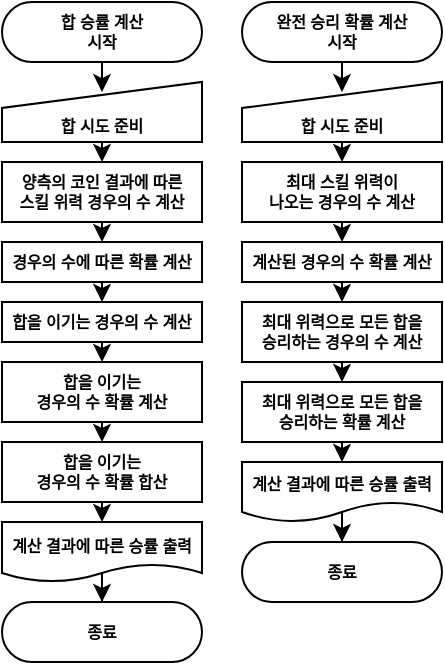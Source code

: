 <mxfile version="26.0.10">
  <diagram name="페이지-1" id="eNrt0McJQWqAFehpu5ot">
    <mxGraphModel dx="819" dy="441" grid="1" gridSize="10" guides="1" tooltips="1" connect="1" arrows="1" fold="1" page="1" pageScale="1" pageWidth="827" pageHeight="1169" math="0" shadow="0">
      <root>
        <mxCell id="0" />
        <mxCell id="1" parent="0" />
        <mxCell id="YGXb7gwdPCS-VJ9-S1vV-33" style="edgeStyle=orthogonalEdgeStyle;rounded=0;orthogonalLoop=1;jettySize=auto;html=1;exitX=0.5;exitY=1;exitDx=0;exitDy=0;entryX=0.5;entryY=0.167;entryDx=0;entryDy=0;entryPerimeter=0;" edge="1" parent="1" source="YGXb7gwdPCS-VJ9-S1vV-1" target="YGXb7gwdPCS-VJ9-S1vV-30">
          <mxGeometry relative="1" as="geometry" />
        </mxCell>
        <mxCell id="YGXb7gwdPCS-VJ9-S1vV-1" value="&lt;font&gt;&lt;b&gt;합 승률 계산&lt;/b&gt;&lt;/font&gt;&lt;div&gt;&lt;font&gt;&lt;b&gt;시작&lt;/b&gt;&lt;/font&gt;&lt;/div&gt;" style="rounded=1;whiteSpace=wrap;html=1;arcSize=50;spacing=0;align=center;fontSize=8;" vertex="1" parent="1">
          <mxGeometry x="160" y="40" width="100" height="30" as="geometry" />
        </mxCell>
        <mxCell id="YGXb7gwdPCS-VJ9-S1vV-11" style="edgeStyle=orthogonalEdgeStyle;rounded=0;orthogonalLoop=1;jettySize=auto;html=1;exitX=0.5;exitY=1;exitDx=0;exitDy=0;entryX=0.5;entryY=0;entryDx=0;entryDy=0;" edge="1" parent="1" source="YGXb7gwdPCS-VJ9-S1vV-2" target="YGXb7gwdPCS-VJ9-S1vV-3">
          <mxGeometry relative="1" as="geometry" />
        </mxCell>
        <mxCell id="YGXb7gwdPCS-VJ9-S1vV-2" value="&lt;span&gt;&lt;b&gt;양측의 코인 결과에 따른&lt;/b&gt;&lt;/span&gt;&lt;div&gt;&lt;span&gt;&lt;b&gt;스킬 위력 경우의 수 계산&lt;/b&gt;&lt;/span&gt;&lt;/div&gt;" style="rounded=1;whiteSpace=wrap;html=1;arcSize=0;spacing=0;align=center;fontSize=8;" vertex="1" parent="1">
          <mxGeometry x="160" y="120" width="100" height="30" as="geometry" />
        </mxCell>
        <mxCell id="YGXb7gwdPCS-VJ9-S1vV-12" style="edgeStyle=orthogonalEdgeStyle;rounded=0;orthogonalLoop=1;jettySize=auto;html=1;exitX=0.5;exitY=1;exitDx=0;exitDy=0;entryX=0.5;entryY=0;entryDx=0;entryDy=0;" edge="1" parent="1" source="YGXb7gwdPCS-VJ9-S1vV-3" target="YGXb7gwdPCS-VJ9-S1vV-4">
          <mxGeometry relative="1" as="geometry" />
        </mxCell>
        <mxCell id="YGXb7gwdPCS-VJ9-S1vV-3" value="&lt;span&gt;&lt;b&gt;경우의 수에 따른 확률 계산&lt;/b&gt;&lt;/span&gt;" style="rounded=1;whiteSpace=wrap;html=1;arcSize=0;spacing=0;align=center;fontSize=8;" vertex="1" parent="1">
          <mxGeometry x="160" y="160" width="100" height="20" as="geometry" />
        </mxCell>
        <mxCell id="YGXb7gwdPCS-VJ9-S1vV-13" style="edgeStyle=orthogonalEdgeStyle;rounded=0;orthogonalLoop=1;jettySize=auto;html=1;exitX=0.5;exitY=1;exitDx=0;exitDy=0;entryX=0.5;entryY=0;entryDx=0;entryDy=0;" edge="1" parent="1" source="YGXb7gwdPCS-VJ9-S1vV-4" target="YGXb7gwdPCS-VJ9-S1vV-5">
          <mxGeometry relative="1" as="geometry" />
        </mxCell>
        <mxCell id="YGXb7gwdPCS-VJ9-S1vV-4" value="&lt;span&gt;&lt;b&gt;합을 이기는 경우의 수 계산&lt;/b&gt;&lt;/span&gt;" style="rounded=1;whiteSpace=wrap;html=1;arcSize=0;spacing=0;align=center;fontSize=8;" vertex="1" parent="1">
          <mxGeometry x="160" y="190" width="100" height="20" as="geometry" />
        </mxCell>
        <mxCell id="YGXb7gwdPCS-VJ9-S1vV-14" style="edgeStyle=orthogonalEdgeStyle;rounded=0;orthogonalLoop=1;jettySize=auto;html=1;exitX=0.5;exitY=1;exitDx=0;exitDy=0;entryX=0.5;entryY=0;entryDx=0;entryDy=0;" edge="1" parent="1" source="YGXb7gwdPCS-VJ9-S1vV-5" target="YGXb7gwdPCS-VJ9-S1vV-6">
          <mxGeometry relative="1" as="geometry" />
        </mxCell>
        <mxCell id="YGXb7gwdPCS-VJ9-S1vV-5" value="&lt;span&gt;&lt;b&gt;합을 이기는&lt;/b&gt;&lt;/span&gt;&lt;div&gt;&lt;span&gt;&lt;b&gt;경우의 수 확률 계산&lt;/b&gt;&lt;/span&gt;&lt;/div&gt;" style="rounded=1;whiteSpace=wrap;html=1;arcSize=0;spacing=0;align=center;fontSize=8;" vertex="1" parent="1">
          <mxGeometry x="160" y="220" width="100" height="30" as="geometry" />
        </mxCell>
        <mxCell id="YGXb7gwdPCS-VJ9-S1vV-15" style="edgeStyle=orthogonalEdgeStyle;rounded=0;orthogonalLoop=1;jettySize=auto;html=1;exitX=0.5;exitY=1;exitDx=0;exitDy=0;entryX=0.5;entryY=0;entryDx=0;entryDy=0;" edge="1" parent="1" source="YGXb7gwdPCS-VJ9-S1vV-6" target="YGXb7gwdPCS-VJ9-S1vV-7">
          <mxGeometry relative="1" as="geometry" />
        </mxCell>
        <mxCell id="YGXb7gwdPCS-VJ9-S1vV-6" value="&lt;b&gt;합을 이기는&lt;/b&gt;&lt;div&gt;&lt;b&gt;경우의 수 확률 합산&lt;/b&gt;&lt;/div&gt;" style="rounded=1;whiteSpace=wrap;html=1;arcSize=0;spacing=0;align=center;fontSize=8;" vertex="1" parent="1">
          <mxGeometry x="160" y="260" width="100" height="30" as="geometry" />
        </mxCell>
        <mxCell id="YGXb7gwdPCS-VJ9-S1vV-16" style="edgeStyle=orthogonalEdgeStyle;rounded=0;orthogonalLoop=1;jettySize=auto;html=1;" edge="1" parent="1" source="YGXb7gwdPCS-VJ9-S1vV-7" target="YGXb7gwdPCS-VJ9-S1vV-8">
          <mxGeometry relative="1" as="geometry" />
        </mxCell>
        <mxCell id="YGXb7gwdPCS-VJ9-S1vV-7" value="&lt;span style=&quot;font-size: 8px;&quot;&gt;&lt;b&gt;계산 결과에 따른 승률 출력&lt;/b&gt;&lt;/span&gt;" style="shape=document;whiteSpace=wrap;html=1;boundedLbl=1;" vertex="1" parent="1">
          <mxGeometry x="160" y="300" width="100" height="30" as="geometry" />
        </mxCell>
        <mxCell id="YGXb7gwdPCS-VJ9-S1vV-8" value="&lt;b&gt;종료&lt;/b&gt;" style="rounded=1;whiteSpace=wrap;html=1;arcSize=50;spacing=0;align=center;fontSize=8;" vertex="1" parent="1">
          <mxGeometry x="160" y="340" width="100" height="30" as="geometry" />
        </mxCell>
        <mxCell id="YGXb7gwdPCS-VJ9-S1vV-17" value="&lt;b&gt;완전 승리 확률 계산&lt;/b&gt;&lt;div&gt;&lt;b&gt;시작&lt;/b&gt;&lt;/div&gt;" style="rounded=1;whiteSpace=wrap;html=1;arcSize=50;spacing=0;align=center;fontSize=8;" vertex="1" parent="1">
          <mxGeometry x="280" y="40" width="100" height="30" as="geometry" />
        </mxCell>
        <mxCell id="YGXb7gwdPCS-VJ9-S1vV-25" style="edgeStyle=orthogonalEdgeStyle;rounded=0;orthogonalLoop=1;jettySize=auto;html=1;exitX=0.5;exitY=1;exitDx=0;exitDy=0;entryX=0.5;entryY=0;entryDx=0;entryDy=0;" edge="1" parent="1" source="YGXb7gwdPCS-VJ9-S1vV-18" target="YGXb7gwdPCS-VJ9-S1vV-19">
          <mxGeometry relative="1" as="geometry" />
        </mxCell>
        <mxCell id="YGXb7gwdPCS-VJ9-S1vV-18" value="&lt;b&gt;최대 스킬 위력이&lt;/b&gt;&lt;div&gt;&lt;b&gt;나오는 경우의 수 계산&lt;/b&gt;&lt;/div&gt;" style="rounded=1;whiteSpace=wrap;html=1;arcSize=0;spacing=0;align=center;fontSize=8;" vertex="1" parent="1">
          <mxGeometry x="280" y="120" width="100" height="30" as="geometry" />
        </mxCell>
        <mxCell id="YGXb7gwdPCS-VJ9-S1vV-26" style="edgeStyle=orthogonalEdgeStyle;rounded=0;orthogonalLoop=1;jettySize=auto;html=1;exitX=0.5;exitY=1;exitDx=0;exitDy=0;entryX=0.5;entryY=0;entryDx=0;entryDy=0;" edge="1" parent="1" source="YGXb7gwdPCS-VJ9-S1vV-19" target="YGXb7gwdPCS-VJ9-S1vV-20">
          <mxGeometry relative="1" as="geometry" />
        </mxCell>
        <mxCell id="YGXb7gwdPCS-VJ9-S1vV-19" value="&lt;b&gt;계산된 경우의 수 확률 계산&lt;/b&gt;" style="rounded=1;whiteSpace=wrap;html=1;arcSize=0;spacing=0;align=center;fontSize=8;" vertex="1" parent="1">
          <mxGeometry x="280" y="160" width="100" height="20" as="geometry" />
        </mxCell>
        <mxCell id="YGXb7gwdPCS-VJ9-S1vV-27" style="edgeStyle=orthogonalEdgeStyle;rounded=0;orthogonalLoop=1;jettySize=auto;html=1;exitX=0.5;exitY=1;exitDx=0;exitDy=0;entryX=0.5;entryY=0;entryDx=0;entryDy=0;" edge="1" parent="1" source="YGXb7gwdPCS-VJ9-S1vV-20" target="YGXb7gwdPCS-VJ9-S1vV-21">
          <mxGeometry relative="1" as="geometry" />
        </mxCell>
        <mxCell id="YGXb7gwdPCS-VJ9-S1vV-20" value="&lt;b&gt;최대 위력으로 모든 합을&lt;/b&gt;&lt;div&gt;&lt;b&gt;승리하는 경우의 수 계산&lt;/b&gt;&lt;/div&gt;" style="rounded=1;whiteSpace=wrap;html=1;arcSize=0;spacing=0;align=center;fontSize=8;" vertex="1" parent="1">
          <mxGeometry x="280" y="190" width="100" height="30" as="geometry" />
        </mxCell>
        <mxCell id="YGXb7gwdPCS-VJ9-S1vV-28" style="edgeStyle=orthogonalEdgeStyle;rounded=0;orthogonalLoop=1;jettySize=auto;html=1;exitX=0.5;exitY=1;exitDx=0;exitDy=0;entryX=0.5;entryY=0;entryDx=0;entryDy=0;" edge="1" parent="1" source="YGXb7gwdPCS-VJ9-S1vV-21" target="YGXb7gwdPCS-VJ9-S1vV-22">
          <mxGeometry relative="1" as="geometry" />
        </mxCell>
        <mxCell id="YGXb7gwdPCS-VJ9-S1vV-21" value="&lt;b&gt;최대 위력으로 모든 합을&lt;/b&gt;&lt;div&gt;&lt;b&gt;승리하는 확률 계산&lt;/b&gt;&lt;/div&gt;" style="rounded=1;whiteSpace=wrap;html=1;arcSize=0;spacing=0;align=center;fontSize=8;" vertex="1" parent="1">
          <mxGeometry x="280" y="230" width="100" height="30" as="geometry" />
        </mxCell>
        <mxCell id="YGXb7gwdPCS-VJ9-S1vV-29" style="edgeStyle=orthogonalEdgeStyle;rounded=0;orthogonalLoop=1;jettySize=auto;html=1;" edge="1" parent="1" source="YGXb7gwdPCS-VJ9-S1vV-22" target="YGXb7gwdPCS-VJ9-S1vV-23">
          <mxGeometry relative="1" as="geometry" />
        </mxCell>
        <mxCell id="YGXb7gwdPCS-VJ9-S1vV-22" value="&lt;span style=&quot;font-size: 8px;&quot;&gt;&lt;b&gt;계산 결과에 따른 승률 출력&lt;/b&gt;&lt;/span&gt;" style="shape=document;whiteSpace=wrap;html=1;boundedLbl=1;size=0.333;" vertex="1" parent="1">
          <mxGeometry x="280" y="270" width="100" height="30" as="geometry" />
        </mxCell>
        <mxCell id="YGXb7gwdPCS-VJ9-S1vV-23" value="&lt;b&gt;종료&lt;/b&gt;" style="rounded=1;whiteSpace=wrap;html=1;arcSize=50;spacing=0;align=center;fontSize=8;" vertex="1" parent="1">
          <mxGeometry x="280" y="310" width="100" height="30" as="geometry" />
        </mxCell>
        <mxCell id="YGXb7gwdPCS-VJ9-S1vV-36" style="edgeStyle=orthogonalEdgeStyle;rounded=0;orthogonalLoop=1;jettySize=auto;html=1;exitX=0.5;exitY=1;exitDx=0;exitDy=0;entryX=0.5;entryY=0;entryDx=0;entryDy=0;" edge="1" parent="1" source="YGXb7gwdPCS-VJ9-S1vV-30" target="YGXb7gwdPCS-VJ9-S1vV-2">
          <mxGeometry relative="1" as="geometry" />
        </mxCell>
        <mxCell id="YGXb7gwdPCS-VJ9-S1vV-30" value="&lt;span style=&quot;font-size: 8px;&quot;&gt;&lt;b&gt;합 시도 준비&lt;/b&gt;&lt;/span&gt;" style="shape=manualInput;whiteSpace=wrap;html=1;size=13;verticalAlign=bottom;" vertex="1" parent="1">
          <mxGeometry x="160" y="80" width="100" height="30" as="geometry" />
        </mxCell>
        <mxCell id="YGXb7gwdPCS-VJ9-S1vV-34" style="edgeStyle=orthogonalEdgeStyle;rounded=0;orthogonalLoop=1;jettySize=auto;html=1;exitX=0.5;exitY=1;exitDx=0;exitDy=0;entryX=0.5;entryY=0.167;entryDx=0;entryDy=0;entryPerimeter=0;" edge="1" target="YGXb7gwdPCS-VJ9-S1vV-35" parent="1" source="YGXb7gwdPCS-VJ9-S1vV-17">
          <mxGeometry relative="1" as="geometry">
            <mxPoint x="330" y="70" as="sourcePoint" />
          </mxGeometry>
        </mxCell>
        <mxCell id="YGXb7gwdPCS-VJ9-S1vV-37" style="edgeStyle=orthogonalEdgeStyle;rounded=0;orthogonalLoop=1;jettySize=auto;html=1;exitX=0.5;exitY=1;exitDx=0;exitDy=0;entryX=0.5;entryY=0;entryDx=0;entryDy=0;" edge="1" parent="1" source="YGXb7gwdPCS-VJ9-S1vV-35" target="YGXb7gwdPCS-VJ9-S1vV-18">
          <mxGeometry relative="1" as="geometry" />
        </mxCell>
        <mxCell id="YGXb7gwdPCS-VJ9-S1vV-35" value="&lt;span style=&quot;font-size: 8px;&quot;&gt;&lt;b&gt;합 시도 준비&lt;/b&gt;&lt;/span&gt;" style="shape=manualInput;whiteSpace=wrap;html=1;size=13;verticalAlign=bottom;" vertex="1" parent="1">
          <mxGeometry x="280" y="80" width="100" height="30" as="geometry" />
        </mxCell>
      </root>
    </mxGraphModel>
  </diagram>
</mxfile>
